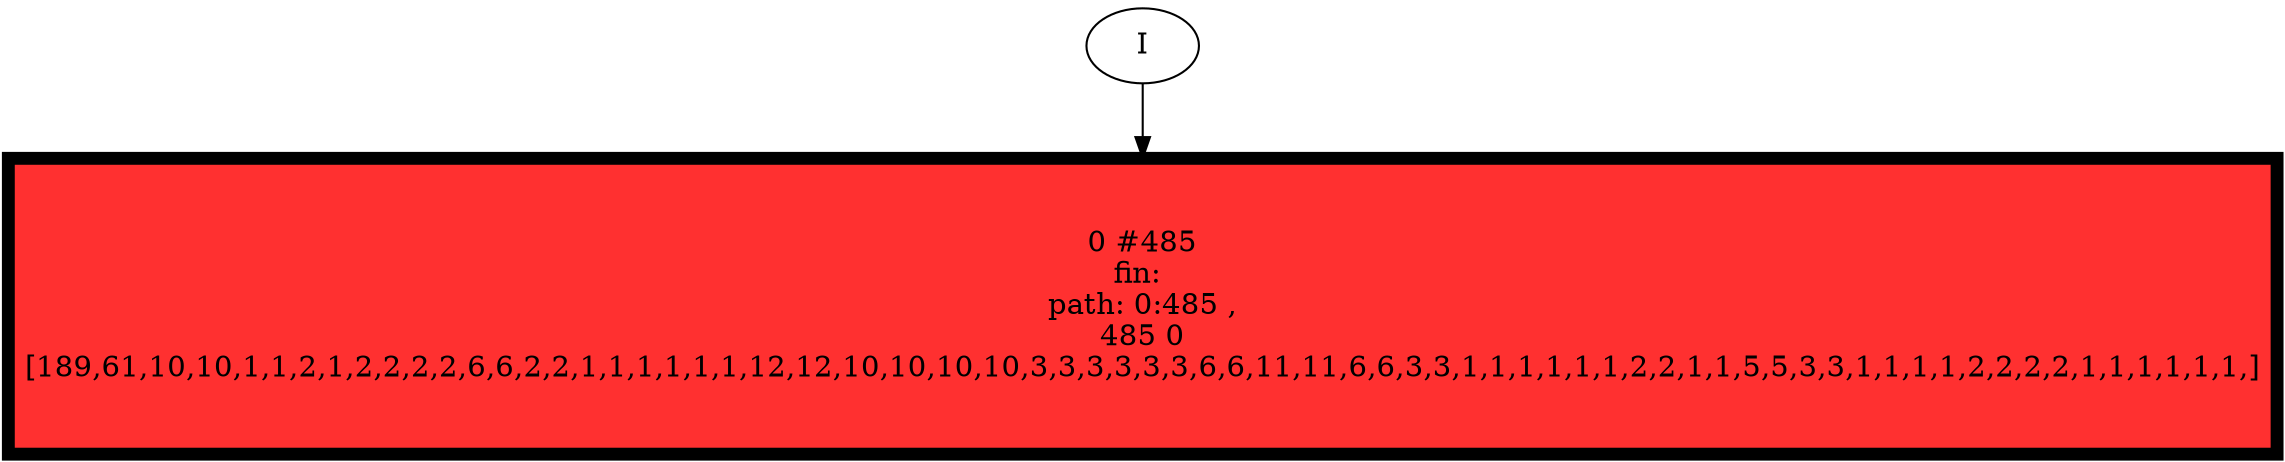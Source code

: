// produced with flexfringe // 
digraph DFA {
	0 [label="root" shape=box];
		I -> 0;
	0 [ label="0 #485
fin: 
 path: 0:485 , 
485 0
[189,61,10,10,1,1,2,1,2,2,2,2,6,6,2,2,1,1,1,1,1,1,12,12,10,10,10,10,3,3,3,3,3,3,6,6,11,11,6,6,3,3,1,1,1,1,1,1,2,2,1,1,5,5,3,3,1,1,1,1,2,2,2,2,1,1,1,1,1,1,]" , style=filled, fillcolor="firebrick1", width=1.97216, height=1.97216, penwidth=6.18621];
}
